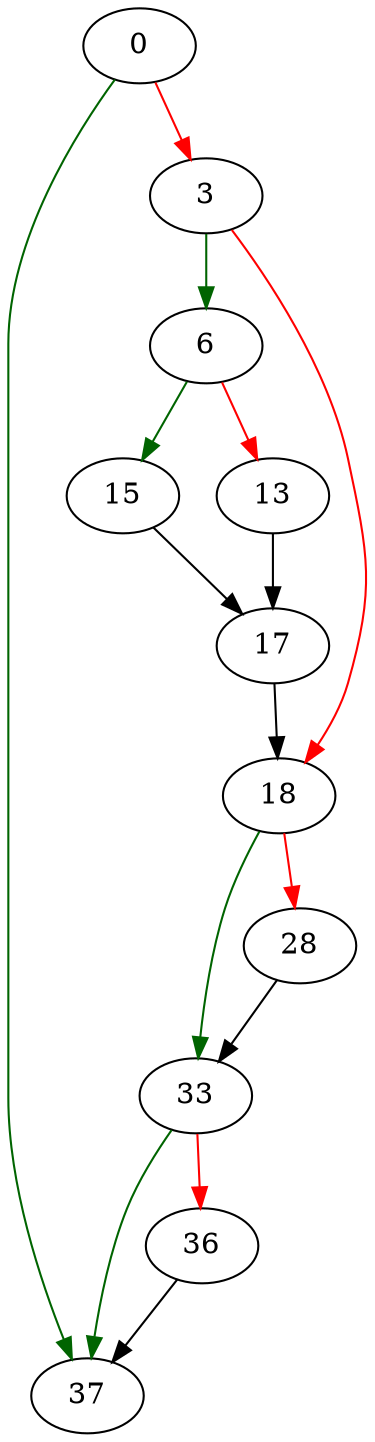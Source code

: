 strict digraph "print_stats" {
	// Node definitions.
	0 [entry=true];
	37;
	3;
	6;
	18;
	15;
	13;
	17;
	33;
	28;
	36;

	// Edge definitions.
	0 -> 37 [
		color=darkgreen
		cond=true
	];
	0 -> 3 [
		color=red
		cond=false
	];
	3 -> 6 [
		color=darkgreen
		cond=true
	];
	3 -> 18 [
		color=red
		cond=false
	];
	6 -> 15 [
		color=darkgreen
		cond=true
	];
	6 -> 13 [
		color=red
		cond=false
	];
	18 -> 33 [
		color=darkgreen
		cond=true
	];
	18 -> 28 [
		color=red
		cond=false
	];
	15 -> 17;
	13 -> 17;
	17 -> 18;
	33 -> 37 [
		color=darkgreen
		cond=true
	];
	33 -> 36 [
		color=red
		cond=false
	];
	28 -> 33;
	36 -> 37;
}